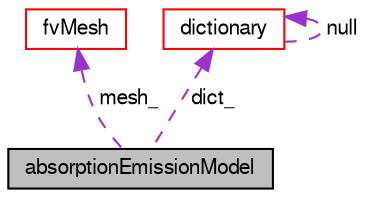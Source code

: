 digraph "absorptionEmissionModel"
{
  bgcolor="transparent";
  edge [fontname="FreeSans",fontsize="10",labelfontname="FreeSans",labelfontsize="10"];
  node [fontname="FreeSans",fontsize="10",shape=record];
  Node8 [label="absorptionEmissionModel",height=0.2,width=0.4,color="black", fillcolor="grey75", style="filled", fontcolor="black"];
  Node9 -> Node8 [dir="back",color="darkorchid3",fontsize="10",style="dashed",label=" mesh_" ,fontname="FreeSans"];
  Node9 [label="fvMesh",height=0.2,width=0.4,color="red",URL="$a22766.html",tooltip="Mesh data needed to do the Finite Volume discretisation. "];
  Node28 -> Node8 [dir="back",color="darkorchid3",fontsize="10",style="dashed",label=" dict_" ,fontname="FreeSans"];
  Node28 [label="dictionary",height=0.2,width=0.4,color="red",URL="$a26014.html",tooltip="A list of keyword definitions, which are a keyword followed by any number of values (e..."];
  Node28 -> Node28 [dir="back",color="darkorchid3",fontsize="10",style="dashed",label=" null" ,fontname="FreeSans"];
}
